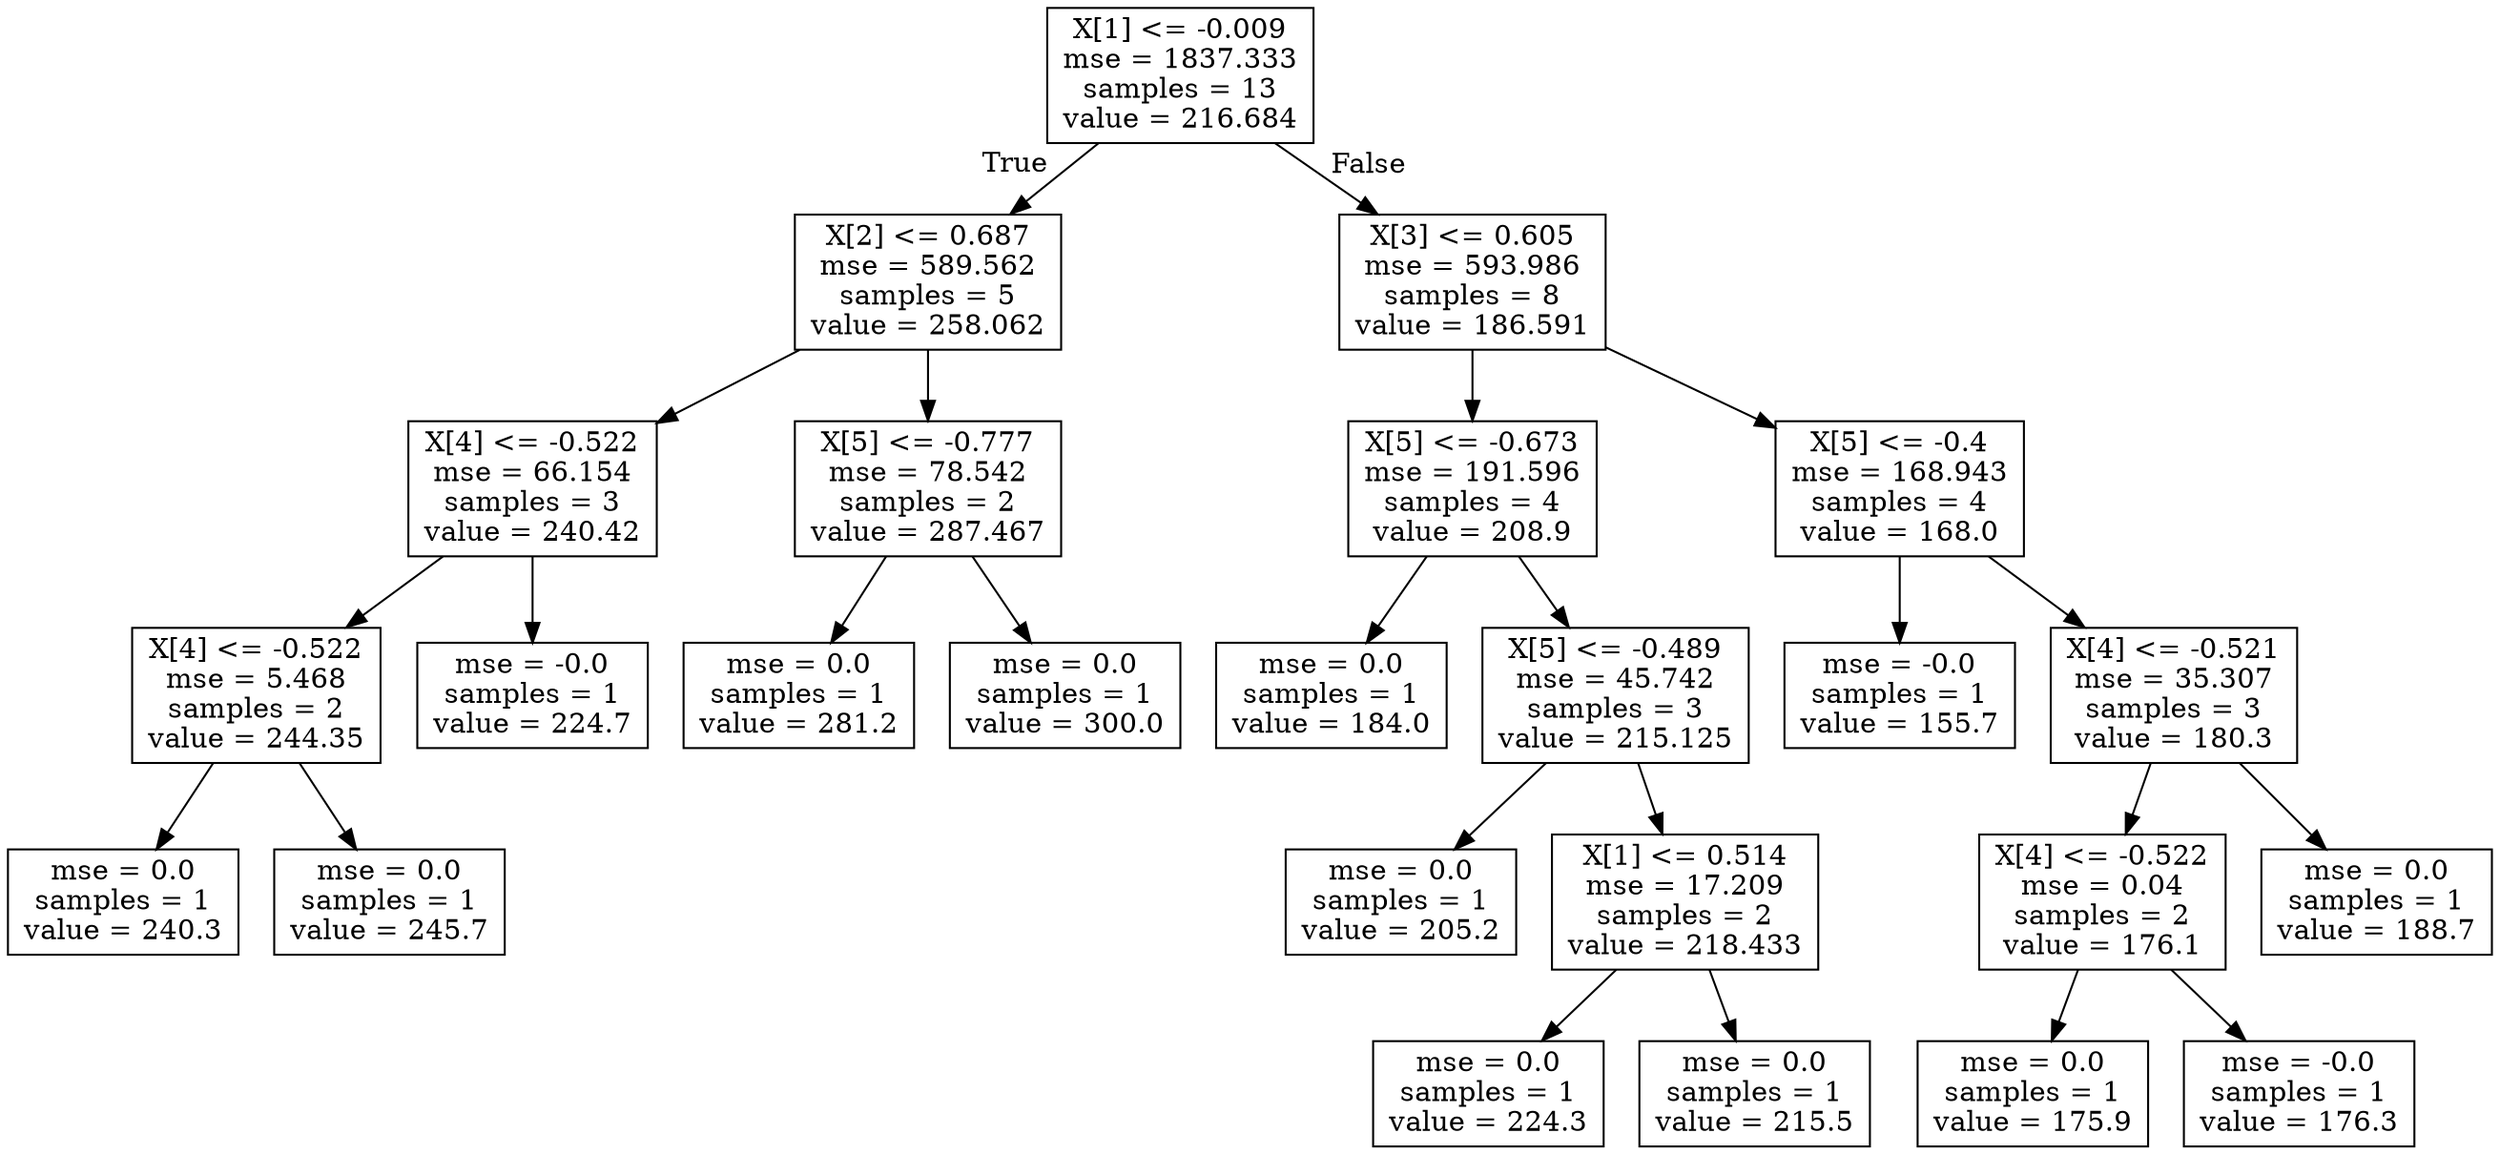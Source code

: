 digraph Tree {
node [shape=box] ;
0 [label="X[1] <= -0.009\nmse = 1837.333\nsamples = 13\nvalue = 216.684"] ;
1 [label="X[2] <= 0.687\nmse = 589.562\nsamples = 5\nvalue = 258.062"] ;
0 -> 1 [labeldistance=2.5, labelangle=45, headlabel="True"] ;
2 [label="X[4] <= -0.522\nmse = 66.154\nsamples = 3\nvalue = 240.42"] ;
1 -> 2 ;
3 [label="X[4] <= -0.522\nmse = 5.468\nsamples = 2\nvalue = 244.35"] ;
2 -> 3 ;
4 [label="mse = 0.0\nsamples = 1\nvalue = 240.3"] ;
3 -> 4 ;
5 [label="mse = 0.0\nsamples = 1\nvalue = 245.7"] ;
3 -> 5 ;
6 [label="mse = -0.0\nsamples = 1\nvalue = 224.7"] ;
2 -> 6 ;
7 [label="X[5] <= -0.777\nmse = 78.542\nsamples = 2\nvalue = 287.467"] ;
1 -> 7 ;
8 [label="mse = 0.0\nsamples = 1\nvalue = 281.2"] ;
7 -> 8 ;
9 [label="mse = 0.0\nsamples = 1\nvalue = 300.0"] ;
7 -> 9 ;
10 [label="X[3] <= 0.605\nmse = 593.986\nsamples = 8\nvalue = 186.591"] ;
0 -> 10 [labeldistance=2.5, labelangle=-45, headlabel="False"] ;
11 [label="X[5] <= -0.673\nmse = 191.596\nsamples = 4\nvalue = 208.9"] ;
10 -> 11 ;
12 [label="mse = 0.0\nsamples = 1\nvalue = 184.0"] ;
11 -> 12 ;
13 [label="X[5] <= -0.489\nmse = 45.742\nsamples = 3\nvalue = 215.125"] ;
11 -> 13 ;
14 [label="mse = 0.0\nsamples = 1\nvalue = 205.2"] ;
13 -> 14 ;
15 [label="X[1] <= 0.514\nmse = 17.209\nsamples = 2\nvalue = 218.433"] ;
13 -> 15 ;
16 [label="mse = 0.0\nsamples = 1\nvalue = 224.3"] ;
15 -> 16 ;
17 [label="mse = 0.0\nsamples = 1\nvalue = 215.5"] ;
15 -> 17 ;
18 [label="X[5] <= -0.4\nmse = 168.943\nsamples = 4\nvalue = 168.0"] ;
10 -> 18 ;
19 [label="mse = -0.0\nsamples = 1\nvalue = 155.7"] ;
18 -> 19 ;
20 [label="X[4] <= -0.521\nmse = 35.307\nsamples = 3\nvalue = 180.3"] ;
18 -> 20 ;
21 [label="X[4] <= -0.522\nmse = 0.04\nsamples = 2\nvalue = 176.1"] ;
20 -> 21 ;
22 [label="mse = 0.0\nsamples = 1\nvalue = 175.9"] ;
21 -> 22 ;
23 [label="mse = -0.0\nsamples = 1\nvalue = 176.3"] ;
21 -> 23 ;
24 [label="mse = 0.0\nsamples = 1\nvalue = 188.7"] ;
20 -> 24 ;
}